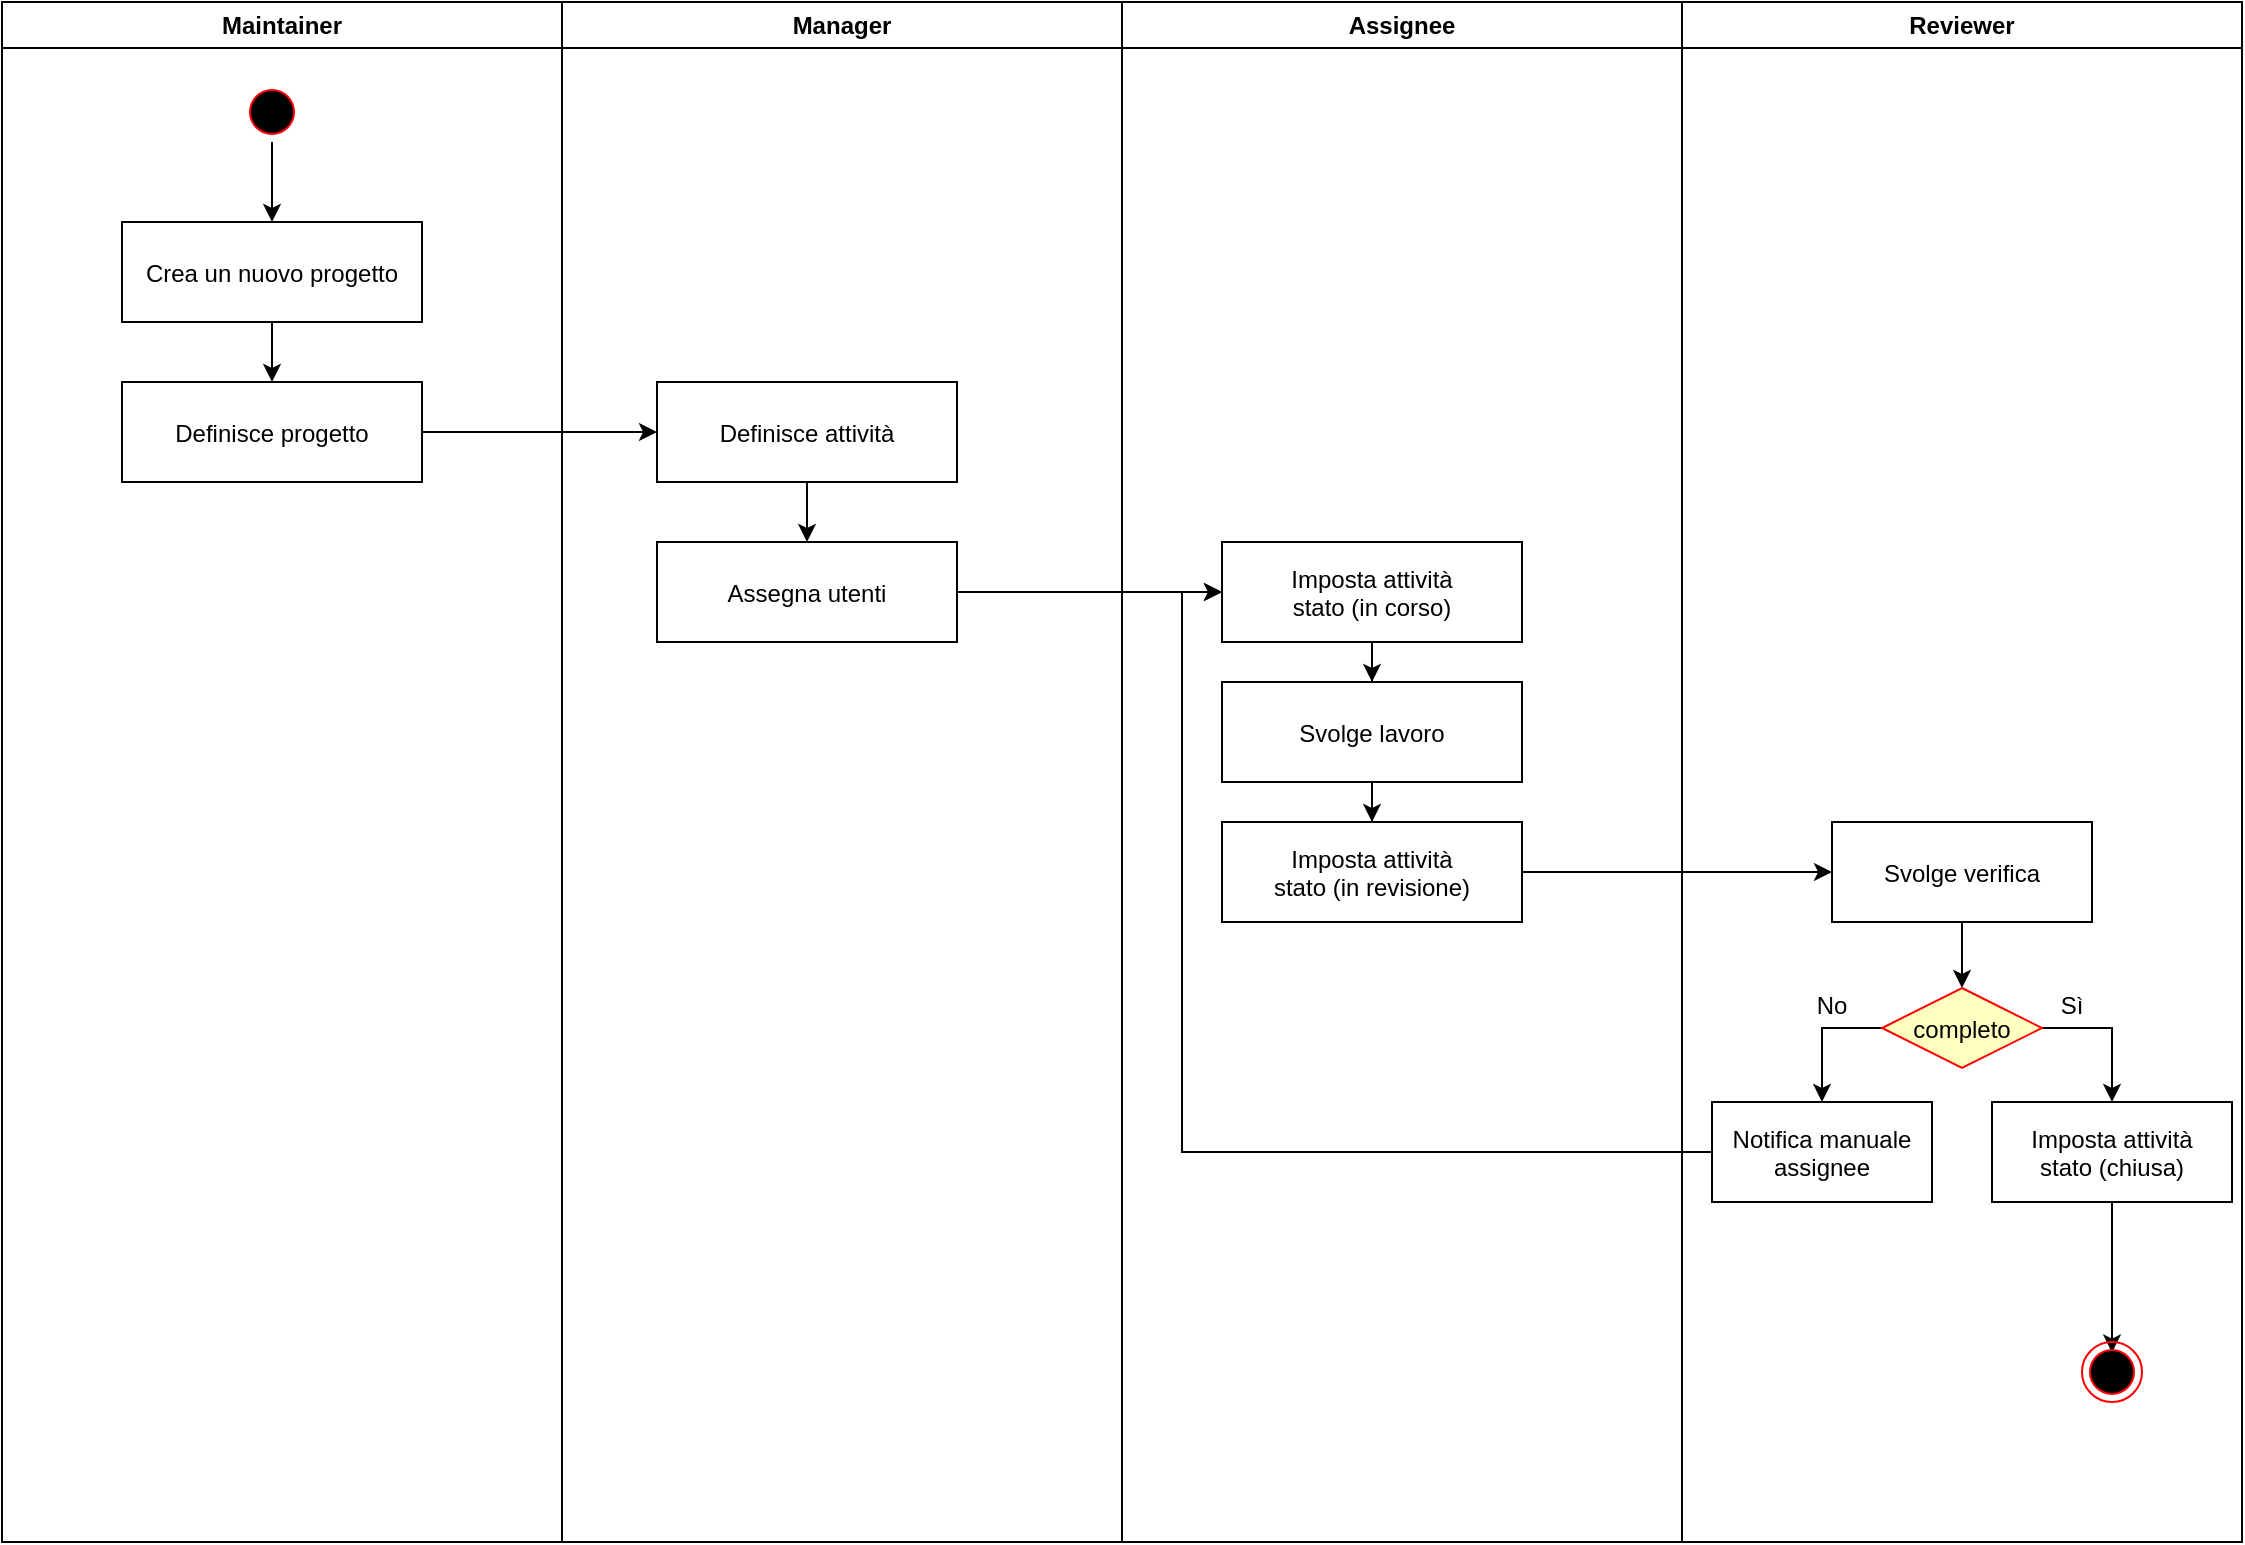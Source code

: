 <mxfile version="24.5.3" type="device">
  <diagram name="Page-1" id="e7e014a7-5840-1c2e-5031-d8a46d1fe8dd">
    <mxGraphModel dx="1728" dy="997" grid="1" gridSize="10" guides="1" tooltips="1" connect="1" arrows="1" fold="1" page="1" pageScale="1" pageWidth="1169" pageHeight="826" background="none" math="0" shadow="0">
      <root>
        <mxCell id="0" />
        <mxCell id="1" parent="0" />
        <mxCell id="2" value="Maintainer" style="swimlane;whiteSpace=wrap" parent="1" vertex="1">
          <mxGeometry x="30" y="40" width="280" height="770" as="geometry" />
        </mxCell>
        <mxCell id="J4MIndiPR7FRYqG2Qvyo-49" style="edgeStyle=orthogonalEdgeStyle;rounded=0;orthogonalLoop=1;jettySize=auto;html=1;exitX=0.5;exitY=1;exitDx=0;exitDy=0;entryX=0.5;entryY=0;entryDx=0;entryDy=0;" edge="1" parent="2" source="5" target="7">
          <mxGeometry relative="1" as="geometry" />
        </mxCell>
        <mxCell id="5" value="" style="ellipse;shape=startState;fillColor=#000000;strokeColor=#ff0000;" parent="2" vertex="1">
          <mxGeometry x="120" y="40" width="30" height="30" as="geometry" />
        </mxCell>
        <mxCell id="7" value="Crea un nuovo progetto" style="" parent="2" vertex="1">
          <mxGeometry x="60" y="110" width="150" height="50" as="geometry" />
        </mxCell>
        <mxCell id="J4MIndiPR7FRYqG2Qvyo-53" value="Definisce progetto" style="" vertex="1" parent="2">
          <mxGeometry x="60" y="190" width="150" height="50" as="geometry" />
        </mxCell>
        <mxCell id="J4MIndiPR7FRYqG2Qvyo-54" style="edgeStyle=orthogonalEdgeStyle;rounded=0;orthogonalLoop=1;jettySize=auto;html=1;entryX=0.5;entryY=0;entryDx=0;entryDy=0;" edge="1" parent="2" source="7" target="J4MIndiPR7FRYqG2Qvyo-53">
          <mxGeometry relative="1" as="geometry" />
        </mxCell>
        <mxCell id="3" value="Manager" style="swimlane;whiteSpace=wrap;startSize=23;" parent="1" vertex="1">
          <mxGeometry x="310" y="40" width="280" height="770" as="geometry" />
        </mxCell>
        <mxCell id="J4MIndiPR7FRYqG2Qvyo-52" style="edgeStyle=orthogonalEdgeStyle;rounded=0;orthogonalLoop=1;jettySize=auto;html=1;entryX=0.5;entryY=0;entryDx=0;entryDy=0;" edge="1" parent="3" source="J4MIndiPR7FRYqG2Qvyo-50" target="J4MIndiPR7FRYqG2Qvyo-51">
          <mxGeometry relative="1" as="geometry" />
        </mxCell>
        <mxCell id="J4MIndiPR7FRYqG2Qvyo-50" value="Definisce attività" style="" vertex="1" parent="3">
          <mxGeometry x="47.5" y="190" width="150" height="50" as="geometry" />
        </mxCell>
        <mxCell id="J4MIndiPR7FRYqG2Qvyo-51" value="Assegna utenti" style="" vertex="1" parent="3">
          <mxGeometry x="47.5" y="270" width="150" height="50" as="geometry" />
        </mxCell>
        <mxCell id="4" value="Assignee" style="swimlane;whiteSpace=wrap" parent="1" vertex="1">
          <mxGeometry x="590" y="40" width="280" height="770" as="geometry" />
        </mxCell>
        <mxCell id="J4MIndiPR7FRYqG2Qvyo-70" style="edgeStyle=orthogonalEdgeStyle;rounded=0;orthogonalLoop=1;jettySize=auto;html=1;entryX=0.5;entryY=0;entryDx=0;entryDy=0;" edge="1" parent="4" source="J4MIndiPR7FRYqG2Qvyo-56" target="J4MIndiPR7FRYqG2Qvyo-69">
          <mxGeometry relative="1" as="geometry" />
        </mxCell>
        <mxCell id="J4MIndiPR7FRYqG2Qvyo-56" value="Imposta attività&#xa;stato (in corso)" style="" vertex="1" parent="4">
          <mxGeometry x="50" y="270" width="150" height="50" as="geometry" />
        </mxCell>
        <mxCell id="J4MIndiPR7FRYqG2Qvyo-68" value="Imposta attività&#xa;stato (in revisione)" style="" vertex="1" parent="4">
          <mxGeometry x="50" y="410" width="150" height="50" as="geometry" />
        </mxCell>
        <mxCell id="J4MIndiPR7FRYqG2Qvyo-73" style="edgeStyle=orthogonalEdgeStyle;rounded=0;orthogonalLoop=1;jettySize=auto;html=1;entryX=0.5;entryY=0;entryDx=0;entryDy=0;" edge="1" parent="4" source="J4MIndiPR7FRYqG2Qvyo-69" target="J4MIndiPR7FRYqG2Qvyo-68">
          <mxGeometry relative="1" as="geometry" />
        </mxCell>
        <mxCell id="J4MIndiPR7FRYqG2Qvyo-69" value="Svolge lavoro" style="" vertex="1" parent="4">
          <mxGeometry x="50" y="340" width="150" height="50" as="geometry" />
        </mxCell>
        <mxCell id="J4MIndiPR7FRYqG2Qvyo-41" value="Reviewer" style="swimlane;whiteSpace=wrap" vertex="1" parent="1">
          <mxGeometry x="870" y="40" width="280" height="770" as="geometry" />
        </mxCell>
        <mxCell id="J4MIndiPR7FRYqG2Qvyo-60" style="edgeStyle=orthogonalEdgeStyle;rounded=0;orthogonalLoop=1;jettySize=auto;html=1;entryX=0.5;entryY=0;entryDx=0;entryDy=0;" edge="1" parent="J4MIndiPR7FRYqG2Qvyo-41" source="J4MIndiPR7FRYqG2Qvyo-58" target="21">
          <mxGeometry relative="1" as="geometry" />
        </mxCell>
        <mxCell id="J4MIndiPR7FRYqG2Qvyo-58" value="Svolge verifica" style="" vertex="1" parent="J4MIndiPR7FRYqG2Qvyo-41">
          <mxGeometry x="75" y="410" width="130" height="50" as="geometry" />
        </mxCell>
        <mxCell id="J4MIndiPR7FRYqG2Qvyo-64" style="edgeStyle=orthogonalEdgeStyle;rounded=0;orthogonalLoop=1;jettySize=auto;html=1;entryX=0.5;entryY=0;entryDx=0;entryDy=0;exitX=0;exitY=0.5;exitDx=0;exitDy=0;" edge="1" parent="J4MIndiPR7FRYqG2Qvyo-41" source="21" target="J4MIndiPR7FRYqG2Qvyo-62">
          <mxGeometry relative="1" as="geometry">
            <mxPoint x="70" y="550" as="targetPoint" />
            <Array as="points">
              <mxPoint x="70" y="513" />
            </Array>
          </mxGeometry>
        </mxCell>
        <mxCell id="J4MIndiPR7FRYqG2Qvyo-65" style="edgeStyle=orthogonalEdgeStyle;rounded=0;orthogonalLoop=1;jettySize=auto;html=1;entryX=0.5;entryY=0;entryDx=0;entryDy=0;exitX=1;exitY=0.5;exitDx=0;exitDy=0;" edge="1" parent="J4MIndiPR7FRYqG2Qvyo-41" source="21" target="J4MIndiPR7FRYqG2Qvyo-63">
          <mxGeometry relative="1" as="geometry">
            <mxPoint x="215" y="550" as="targetPoint" />
            <Array as="points">
              <mxPoint x="215" y="513" />
            </Array>
          </mxGeometry>
        </mxCell>
        <mxCell id="21" value="completo" style="rhombus;fillColor=#ffffc0;strokeColor=#ff0000;" parent="J4MIndiPR7FRYqG2Qvyo-41" vertex="1">
          <mxGeometry x="100" y="493" width="80" height="40" as="geometry" />
        </mxCell>
        <mxCell id="J4MIndiPR7FRYqG2Qvyo-62" value="Notifica manuale&#xa;assignee" style="" vertex="1" parent="J4MIndiPR7FRYqG2Qvyo-41">
          <mxGeometry x="15" y="550" width="110" height="50" as="geometry" />
        </mxCell>
        <mxCell id="J4MIndiPR7FRYqG2Qvyo-66" style="edgeStyle=orthogonalEdgeStyle;rounded=0;orthogonalLoop=1;jettySize=auto;html=1;entryX=0.487;entryY=0.175;entryDx=0;entryDy=0;exitX=0.5;exitY=1;exitDx=0;exitDy=0;entryPerimeter=0;" edge="1" parent="J4MIndiPR7FRYqG2Qvyo-41" source="J4MIndiPR7FRYqG2Qvyo-63" target="38">
          <mxGeometry relative="1" as="geometry">
            <mxPoint x="215" y="600" as="sourcePoint" />
            <Array as="points">
              <mxPoint x="215" y="675" />
            </Array>
          </mxGeometry>
        </mxCell>
        <mxCell id="J4MIndiPR7FRYqG2Qvyo-63" value="Imposta attività&#xa;stato (chiusa)" style="" vertex="1" parent="J4MIndiPR7FRYqG2Qvyo-41">
          <mxGeometry x="155" y="550" width="120" height="50" as="geometry" />
        </mxCell>
        <mxCell id="38" value="" style="ellipse;shape=endState;fillColor=#000000;strokeColor=#ff0000" parent="J4MIndiPR7FRYqG2Qvyo-41" vertex="1">
          <mxGeometry x="200" y="670" width="30" height="30" as="geometry" />
        </mxCell>
        <mxCell id="J4MIndiPR7FRYqG2Qvyo-77" value="No" style="text;html=1;align=center;verticalAlign=middle;whiteSpace=wrap;rounded=0;" vertex="1" parent="J4MIndiPR7FRYqG2Qvyo-41">
          <mxGeometry x="60" y="493" width="30" height="17" as="geometry" />
        </mxCell>
        <mxCell id="J4MIndiPR7FRYqG2Qvyo-78" value="Sì" style="text;html=1;align=center;verticalAlign=middle;whiteSpace=wrap;rounded=0;" vertex="1" parent="J4MIndiPR7FRYqG2Qvyo-41">
          <mxGeometry x="180" y="493" width="30" height="17" as="geometry" />
        </mxCell>
        <mxCell id="J4MIndiPR7FRYqG2Qvyo-55" style="edgeStyle=orthogonalEdgeStyle;rounded=0;orthogonalLoop=1;jettySize=auto;html=1;entryX=0;entryY=0.5;entryDx=0;entryDy=0;" edge="1" parent="1" source="J4MIndiPR7FRYqG2Qvyo-53" target="J4MIndiPR7FRYqG2Qvyo-50">
          <mxGeometry relative="1" as="geometry" />
        </mxCell>
        <mxCell id="J4MIndiPR7FRYqG2Qvyo-57" style="edgeStyle=orthogonalEdgeStyle;rounded=0;orthogonalLoop=1;jettySize=auto;html=1;entryX=0;entryY=0.5;entryDx=0;entryDy=0;" edge="1" parent="1" source="J4MIndiPR7FRYqG2Qvyo-51" target="J4MIndiPR7FRYqG2Qvyo-56">
          <mxGeometry relative="1" as="geometry" />
        </mxCell>
        <mxCell id="J4MIndiPR7FRYqG2Qvyo-74" style="edgeStyle=orthogonalEdgeStyle;rounded=0;orthogonalLoop=1;jettySize=auto;html=1;entryX=0;entryY=0.5;entryDx=0;entryDy=0;" edge="1" parent="1" source="J4MIndiPR7FRYqG2Qvyo-68" target="J4MIndiPR7FRYqG2Qvyo-58">
          <mxGeometry relative="1" as="geometry" />
        </mxCell>
        <mxCell id="J4MIndiPR7FRYqG2Qvyo-76" style="edgeStyle=orthogonalEdgeStyle;rounded=0;orthogonalLoop=1;jettySize=auto;html=1;entryX=0;entryY=0.5;entryDx=0;entryDy=0;" edge="1" parent="1" source="J4MIndiPR7FRYqG2Qvyo-62" target="J4MIndiPR7FRYqG2Qvyo-56">
          <mxGeometry relative="1" as="geometry">
            <Array as="points">
              <mxPoint x="620" y="615" />
              <mxPoint x="620" y="335" />
            </Array>
          </mxGeometry>
        </mxCell>
      </root>
    </mxGraphModel>
  </diagram>
</mxfile>
